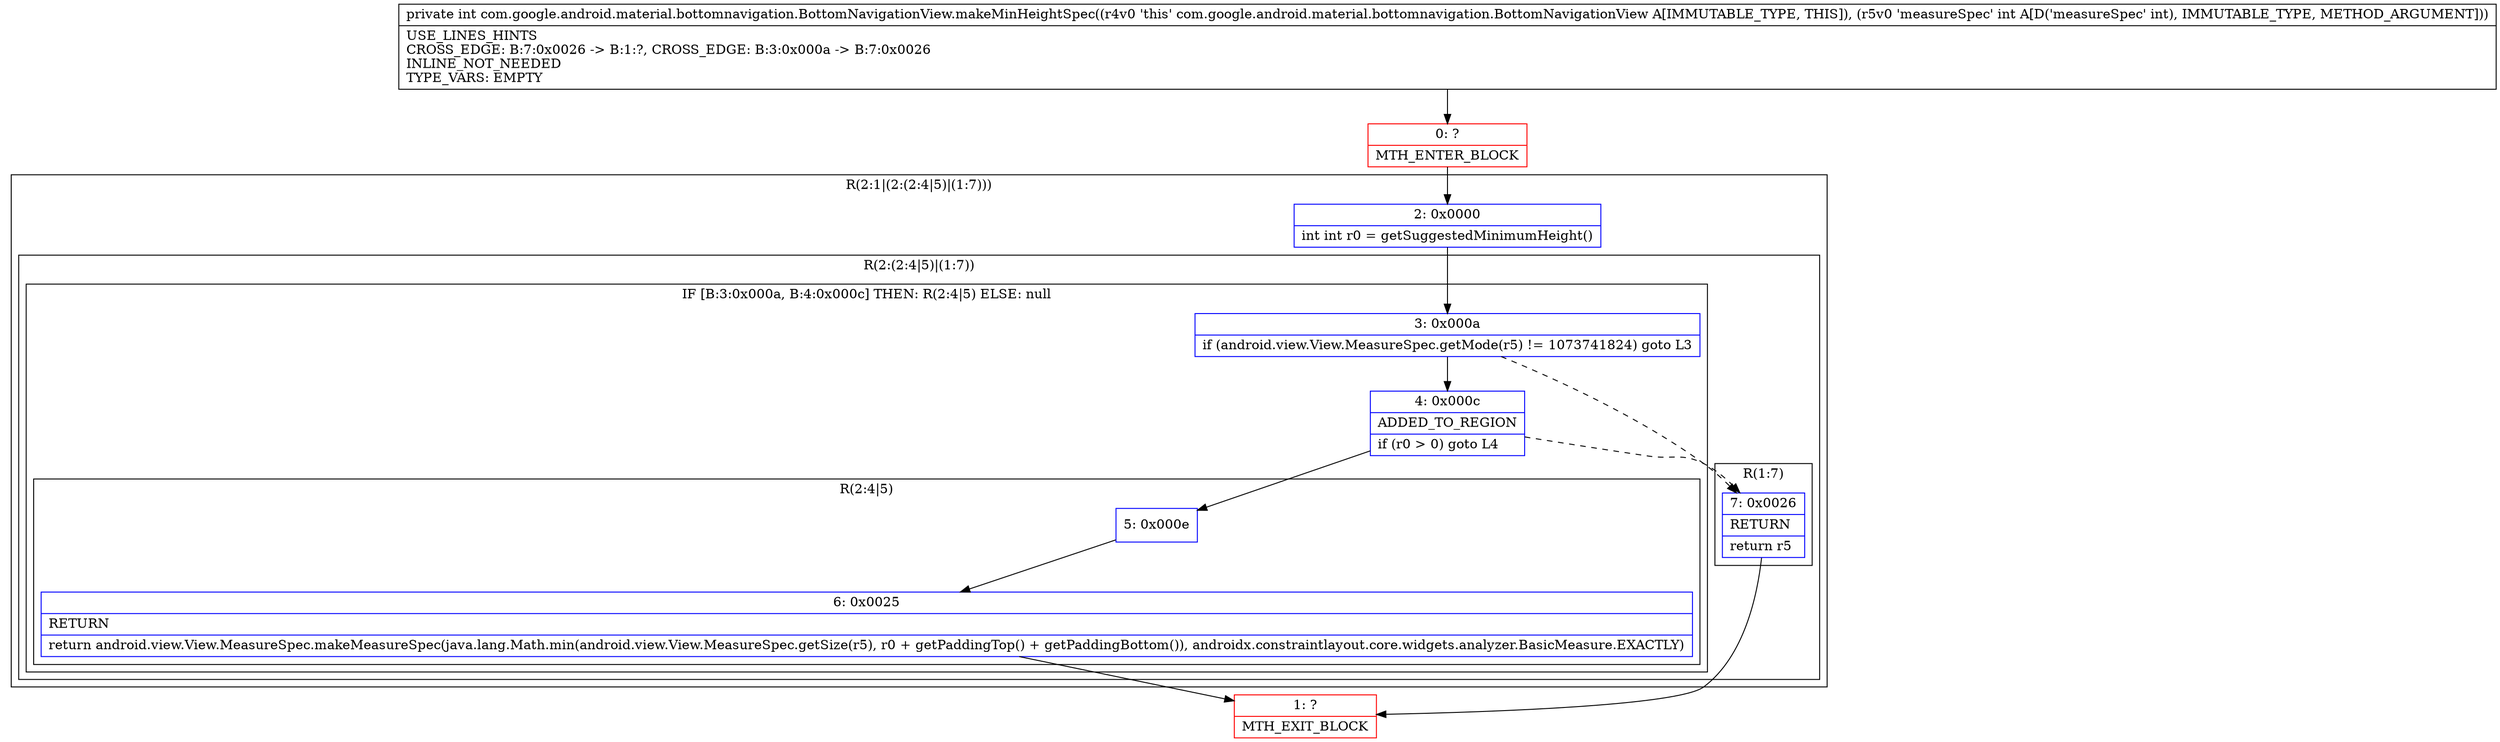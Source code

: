 digraph "CFG forcom.google.android.material.bottomnavigation.BottomNavigationView.makeMinHeightSpec(I)I" {
subgraph cluster_Region_1815811982 {
label = "R(2:1|(2:(2:4|5)|(1:7)))";
node [shape=record,color=blue];
Node_2 [shape=record,label="{2\:\ 0x0000|int int r0 = getSuggestedMinimumHeight()\l}"];
subgraph cluster_Region_416301412 {
label = "R(2:(2:4|5)|(1:7))";
node [shape=record,color=blue];
subgraph cluster_IfRegion_1109704459 {
label = "IF [B:3:0x000a, B:4:0x000c] THEN: R(2:4|5) ELSE: null";
node [shape=record,color=blue];
Node_3 [shape=record,label="{3\:\ 0x000a|if (android.view.View.MeasureSpec.getMode(r5) != 1073741824) goto L3\l}"];
Node_4 [shape=record,label="{4\:\ 0x000c|ADDED_TO_REGION\l|if (r0 \> 0) goto L4\l}"];
subgraph cluster_Region_1606629051 {
label = "R(2:4|5)";
node [shape=record,color=blue];
Node_5 [shape=record,label="{5\:\ 0x000e}"];
Node_6 [shape=record,label="{6\:\ 0x0025|RETURN\l|return android.view.View.MeasureSpec.makeMeasureSpec(java.lang.Math.min(android.view.View.MeasureSpec.getSize(r5), r0 + getPaddingTop() + getPaddingBottom()), androidx.constraintlayout.core.widgets.analyzer.BasicMeasure.EXACTLY)\l}"];
}
}
subgraph cluster_Region_482356909 {
label = "R(1:7)";
node [shape=record,color=blue];
Node_7 [shape=record,label="{7\:\ 0x0026|RETURN\l|return r5\l}"];
}
}
}
Node_0 [shape=record,color=red,label="{0\:\ ?|MTH_ENTER_BLOCK\l}"];
Node_1 [shape=record,color=red,label="{1\:\ ?|MTH_EXIT_BLOCK\l}"];
MethodNode[shape=record,label="{private int com.google.android.material.bottomnavigation.BottomNavigationView.makeMinHeightSpec((r4v0 'this' com.google.android.material.bottomnavigation.BottomNavigationView A[IMMUTABLE_TYPE, THIS]), (r5v0 'measureSpec' int A[D('measureSpec' int), IMMUTABLE_TYPE, METHOD_ARGUMENT]))  | USE_LINES_HINTS\lCROSS_EDGE: B:7:0x0026 \-\> B:1:?, CROSS_EDGE: B:3:0x000a \-\> B:7:0x0026\lINLINE_NOT_NEEDED\lTYPE_VARS: EMPTY\l}"];
MethodNode -> Node_0;Node_2 -> Node_3;
Node_3 -> Node_4;
Node_3 -> Node_7[style=dashed];
Node_4 -> Node_5;
Node_4 -> Node_7[style=dashed];
Node_5 -> Node_6;
Node_6 -> Node_1;
Node_7 -> Node_1;
Node_0 -> Node_2;
}

